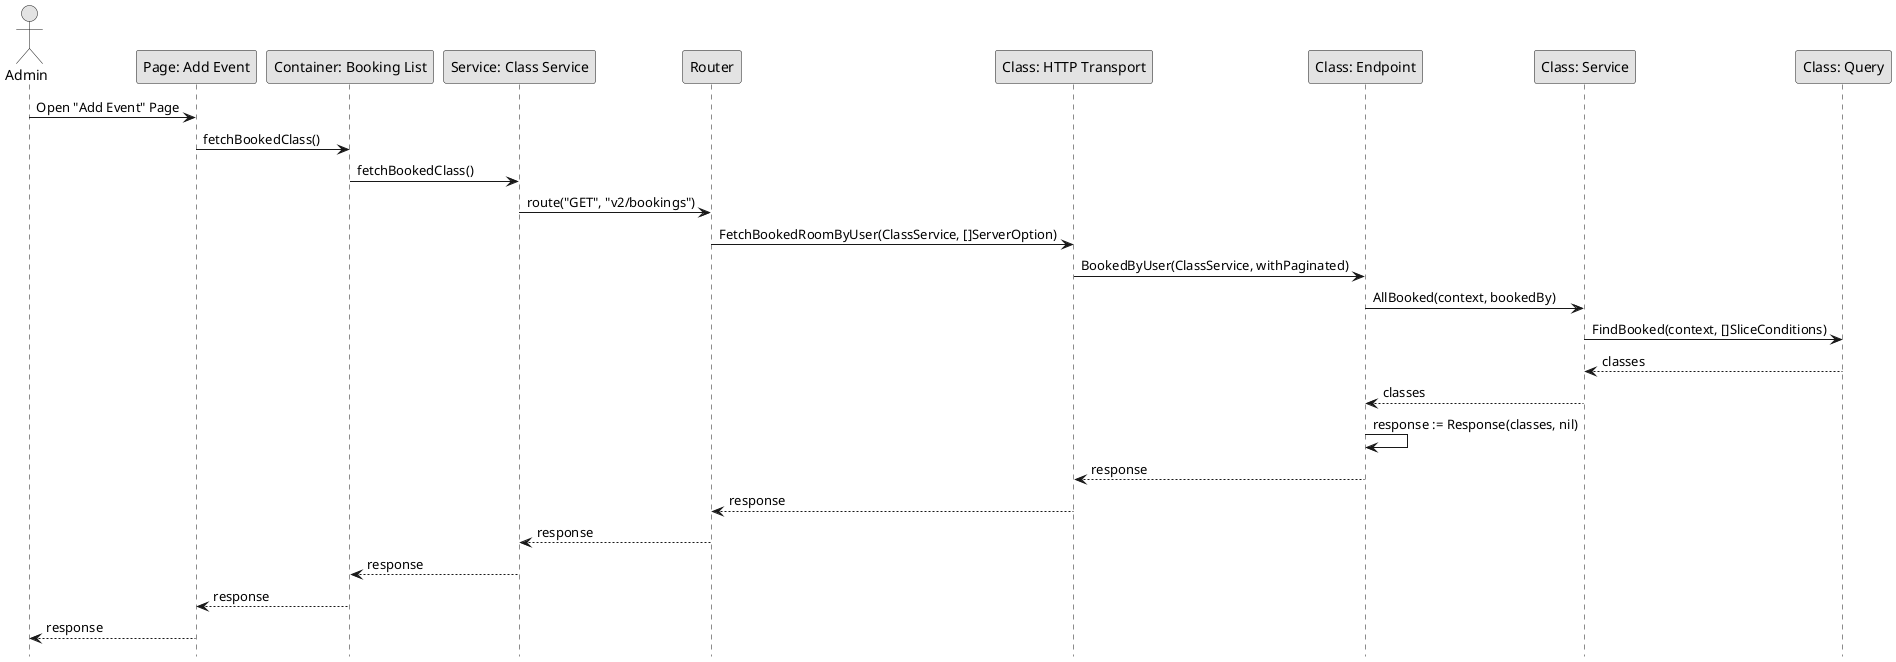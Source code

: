 @startuml GetBooked

skinparam Monochrome true
skinparam Shadowing false
hide footbox

actor Admin
participant "Page: Add Event" as AddEventPage
participant "Container: Booking List" as BookingListContainer
participant "Service: Class Service" as FEClassService
participant "Router" as Router
participant "Class: HTTP Transport" as ClassHTTPTransport
participant "Class: Endpoint" as ClassEndpoint
participant "Class: Service" as ClassService
participant "Class: Query" as ClassQuery

Admin->AddEventPage: Open "Add Event" Page
AddEventPage->BookingListContainer: fetchBookedClass()
BookingListContainer->FEClassService: fetchBookedClass()
FEClassService->Router: route("GET", "v2/bookings")
Router->ClassHTTPTransport: FetchBookedRoomByUser(ClassService, []ServerOption)
ClassHTTPTransport->ClassEndpoint: BookedByUser(ClassService, withPaginated)
ClassEndpoint->ClassService: AllBooked(context, bookedBy)
ClassService->ClassQuery: FindBooked(context, []SliceConditions)
ClassQuery-->ClassService: classes
ClassService-->ClassEndpoint: classes
ClassEndpoint->ClassEndpoint: response := Response(classes, nil)
ClassEndpoint-->ClassHTTPTransport: response
ClassHTTPTransport-->Router: response
Router-->FEClassService: response
FEClassService-->BookingListContainer: response
BookingListContainer-->AddEventPage: response
AddEventPage-->Admin: response

@enduml